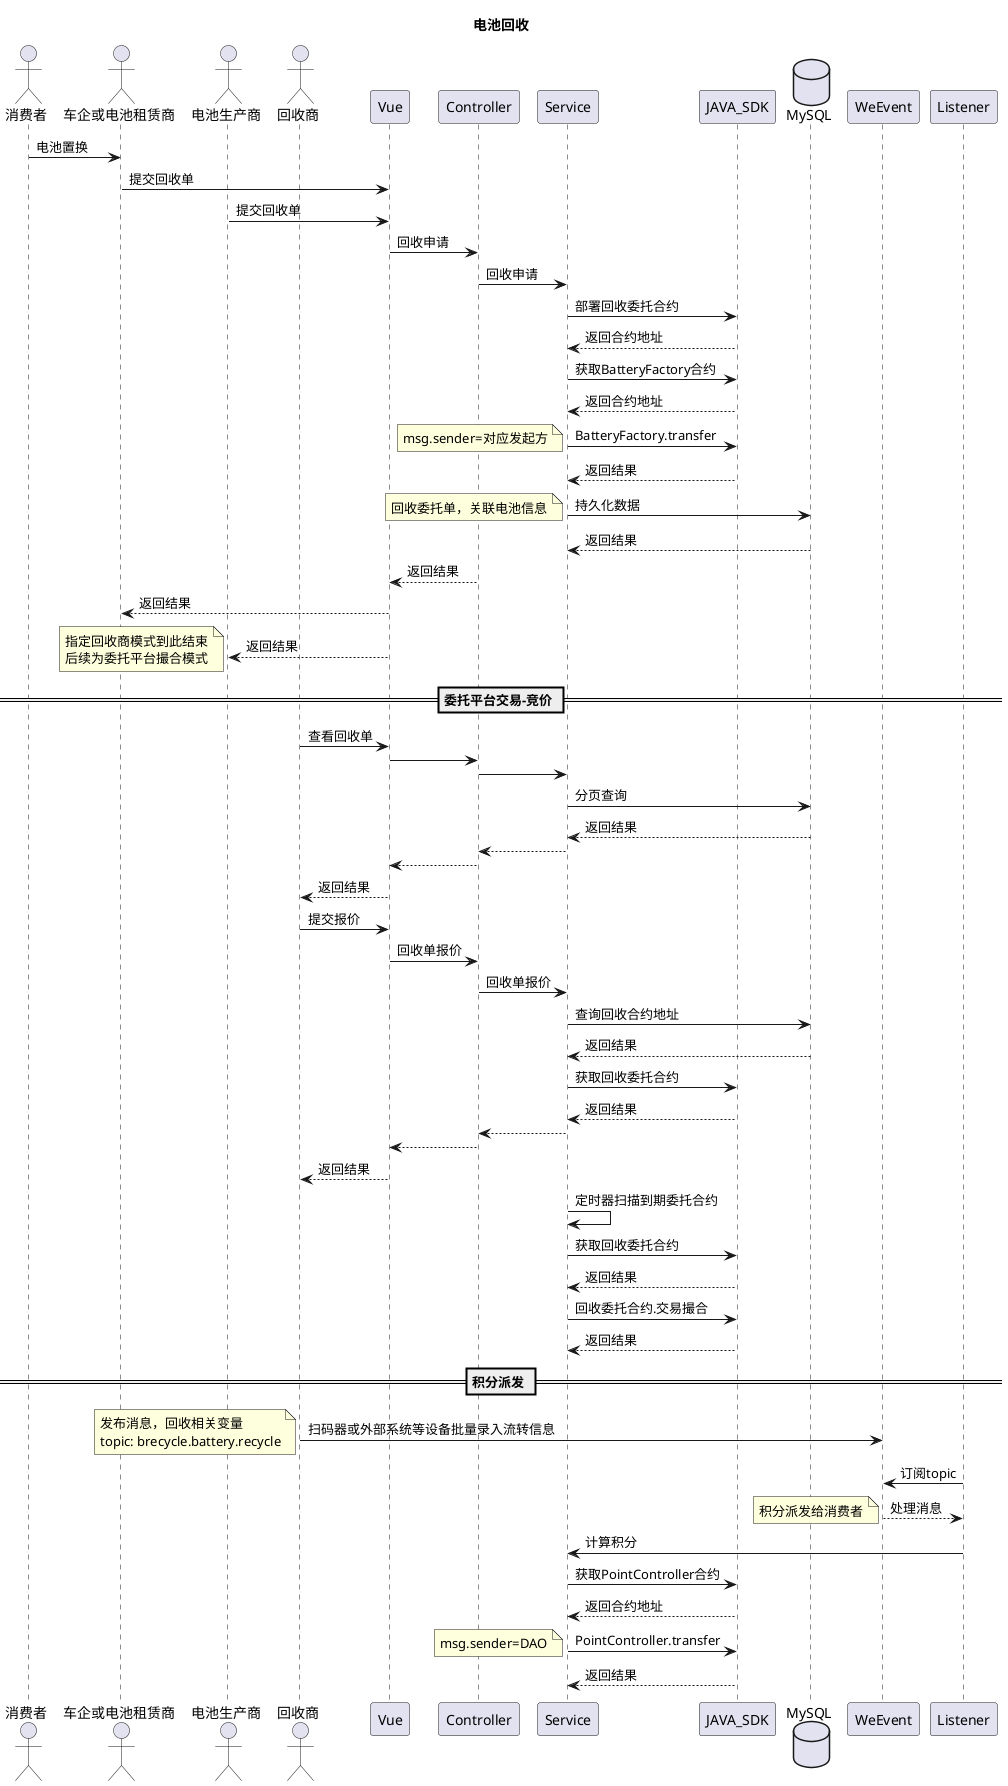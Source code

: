 @startuml
'https://plantuml.com/sequence-diagram

title 电池回收

'actor 原料商
actor 消费者
actor 车企或电池租赁商

actor 电池生产商
'actor 电池租赁商
actor 回收商


消费者 -> 车企或电池租赁商 : 电池置换
车企或电池租赁商 -> Vue : 提交回收单
电池生产商 -> Vue : 提交回收单
Vue -> Controller : 回收申请
Controller -> Service : 回收申请
Service -> JAVA_SDK : 部署回收委托合约
Service <-- JAVA_SDK : 返回合约地址

Service -> JAVA_SDK : 获取BatteryFactory合约
Service <-- JAVA_SDK : 返回合约地址
Service -> JAVA_SDK : BatteryFactory.transfer
note left
    msg.sender=对应发起方
end note
Service <-- JAVA_SDK : 返回结果

database MySQL
Service -> MySQL : 持久化数据
note left
    回收委托单，关联电池信息
end note
Service <-- MySQL : 返回结果
Vue <-- Controller : 返回结果
车企或电池租赁商 <-- Vue : 返回结果
电池生产商 <-- Vue : 返回结果
note left
    指定回收商模式到此结束
    后续为委托平台撮合模式
end note

== 委托平台交易-竞价 ==
回收商 -> Vue : 查看回收单
Vue -> Controller :
Controller -> Service :
Service -> MySQL : 分页查询
Service <-- MySQL : 返回结果
Controller <-- Service :
Vue <-- Controller :
回收商 <-- Vue : 返回结果

回收商 -> Vue : 提交报价
Vue -> Controller : 回收单报价
Controller -> Service : 回收单报价
Service -> MySQL : 查询回收合约地址
Service <-- MySQL : 返回结果
Service -> JAVA_SDK : 获取回收委托合约
Service <-- JAVA_SDK : 返回结果
Controller <-- Service :
Vue <-- Controller :
回收商 <-- Vue : 返回结果

Service -> Service : 定时器扫描到期委托合约
Service -> JAVA_SDK : 获取回收委托合约
Service <-- JAVA_SDK : 返回结果
Service -> JAVA_SDK : 回收委托合约.交易撮合
Service <-- JAVA_SDK : 返回结果

== 积分派发 ==
回收商 -> WeEvent : 扫码器或外部系统等设备批量录入流转信息
note left
    发布消息，回收相关变量
    topic: brecycle.battery.recycle
end note
Listener -> WeEvent : 订阅topic
Listener <-- WeEvent : 处理消息
note left
    积分派发给消费者
end note
Listener -> Service : 计算积分
Service -> JAVA_SDK : 获取PointController合约
Service <-- JAVA_SDK : 返回合约地址
Service -> JAVA_SDK : PointController.transfer
note left
    msg.sender=DAO
end note
Service <-- JAVA_SDK : 返回结果


@enduml